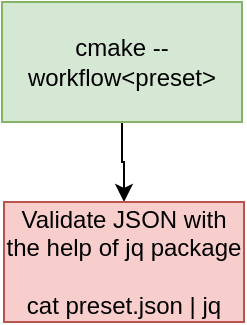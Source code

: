 <mxfile version="28.0.7">
  <diagram name="Page-1" id="aInVrUp1MnNMGaIALHQe">
    <mxGraphModel dx="786" dy="531" grid="1" gridSize="10" guides="1" tooltips="1" connect="1" arrows="1" fold="1" page="1" pageScale="1" pageWidth="827" pageHeight="1169" math="0" shadow="0">
      <root>
        <mxCell id="0" />
        <mxCell id="1" parent="0" />
        <mxCell id="-jH9cvor_tWSEYjWnEKw-4" value="" style="edgeStyle=orthogonalEdgeStyle;rounded=0;orthogonalLoop=1;jettySize=auto;html=1;" edge="1" parent="1" source="-jH9cvor_tWSEYjWnEKw-2" target="-jH9cvor_tWSEYjWnEKw-3">
          <mxGeometry relative="1" as="geometry" />
        </mxCell>
        <mxCell id="-jH9cvor_tWSEYjWnEKw-2" value="cmake --workflow&amp;lt;preset&amp;gt;" style="rounded=0;whiteSpace=wrap;html=1;fillColor=#d5e8d4;strokeColor=#82b366;" vertex="1" parent="1">
          <mxGeometry x="150" y="90" width="120" height="60" as="geometry" />
        </mxCell>
        <mxCell id="-jH9cvor_tWSEYjWnEKw-3" value="Validate JSON with the help of jq package&lt;div&gt;&lt;br&gt;&lt;/div&gt;&lt;div&gt;cat preset.json | jq&lt;/div&gt;" style="whiteSpace=wrap;html=1;fillColor=#f8cecc;strokeColor=#b85450;rounded=0;" vertex="1" parent="1">
          <mxGeometry x="151" y="190" width="120" height="60" as="geometry" />
        </mxCell>
      </root>
    </mxGraphModel>
  </diagram>
</mxfile>

